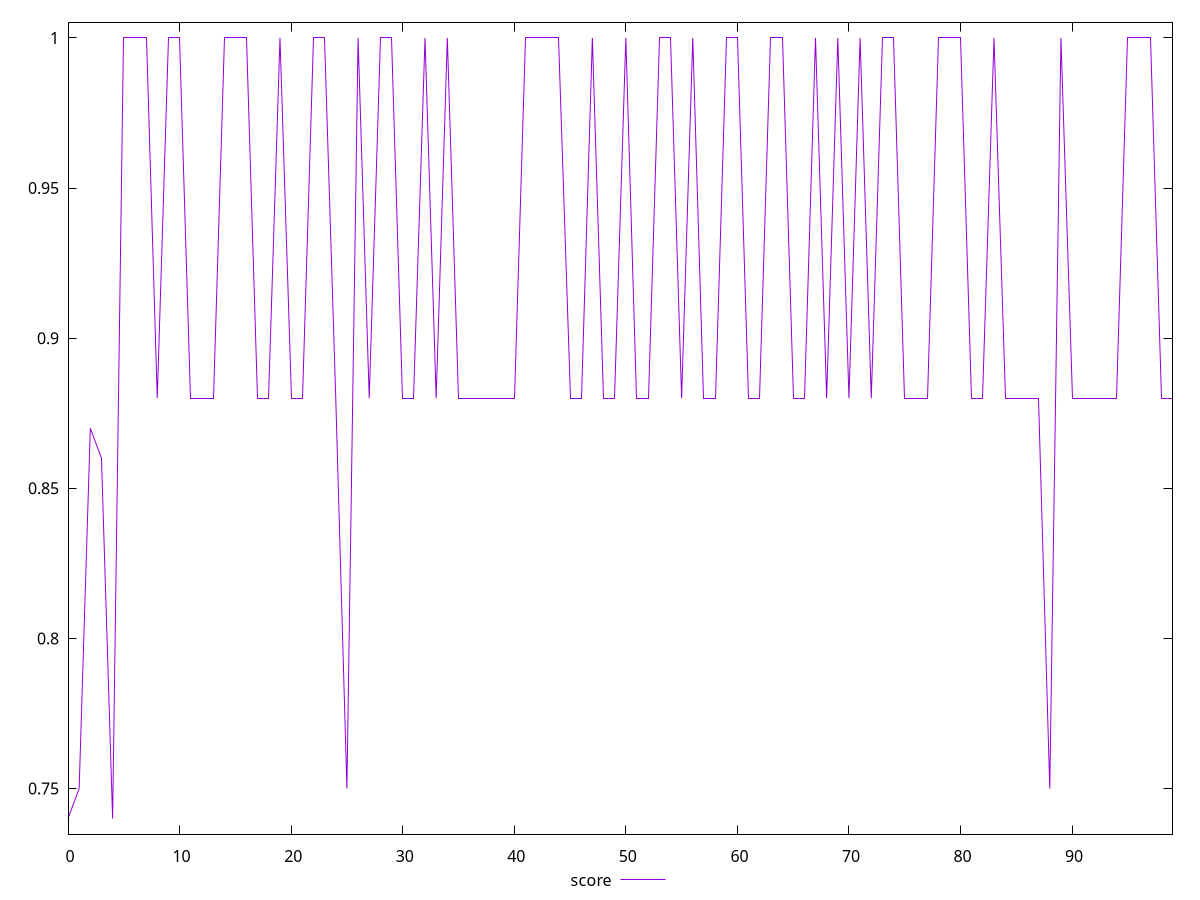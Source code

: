 reset

$score <<EOF
0 0.74
1 0.75
2 0.87
3 0.86
4 0.74
5 1
6 1
7 1
8 0.88
9 1
10 1
11 0.88
12 0.88
13 0.88
14 1
15 1
16 1
17 0.88
18 0.88
19 1
20 0.88
21 0.88
22 1
23 1
24 0.88
25 0.75
26 1
27 0.88
28 1
29 1
30 0.88
31 0.88
32 1
33 0.88
34 1
35 0.88
36 0.88
37 0.88
38 0.88
39 0.88
40 0.88
41 1
42 1
43 1
44 1
45 0.88
46 0.88
47 1
48 0.88
49 0.88
50 1
51 0.88
52 0.88
53 1
54 1
55 0.88
56 1
57 0.88
58 0.88
59 1
60 1
61 0.88
62 0.88
63 1
64 1
65 0.88
66 0.88
67 1
68 0.88
69 1
70 0.88
71 1
72 0.88
73 1
74 1
75 0.88
76 0.88
77 0.88
78 1
79 1
80 1
81 0.88
82 0.88
83 1
84 0.88
85 0.88
86 0.88
87 0.88
88 0.75
89 1
90 0.88
91 0.88
92 0.88
93 0.88
94 0.88
95 1
96 1
97 1
98 0.88
99 0.88
EOF

set key outside below
set xrange [0:99]
set yrange [0.7348:1.0052]
set trange [0.7348:1.0052]
set terminal svg size 640, 500 enhanced background rgb 'white'
set output "report_00017_2021-02-10T15-08-03.406Z/uses-http2/samples/pages+cached/score/values.svg"

plot $score title "score" with line

reset
